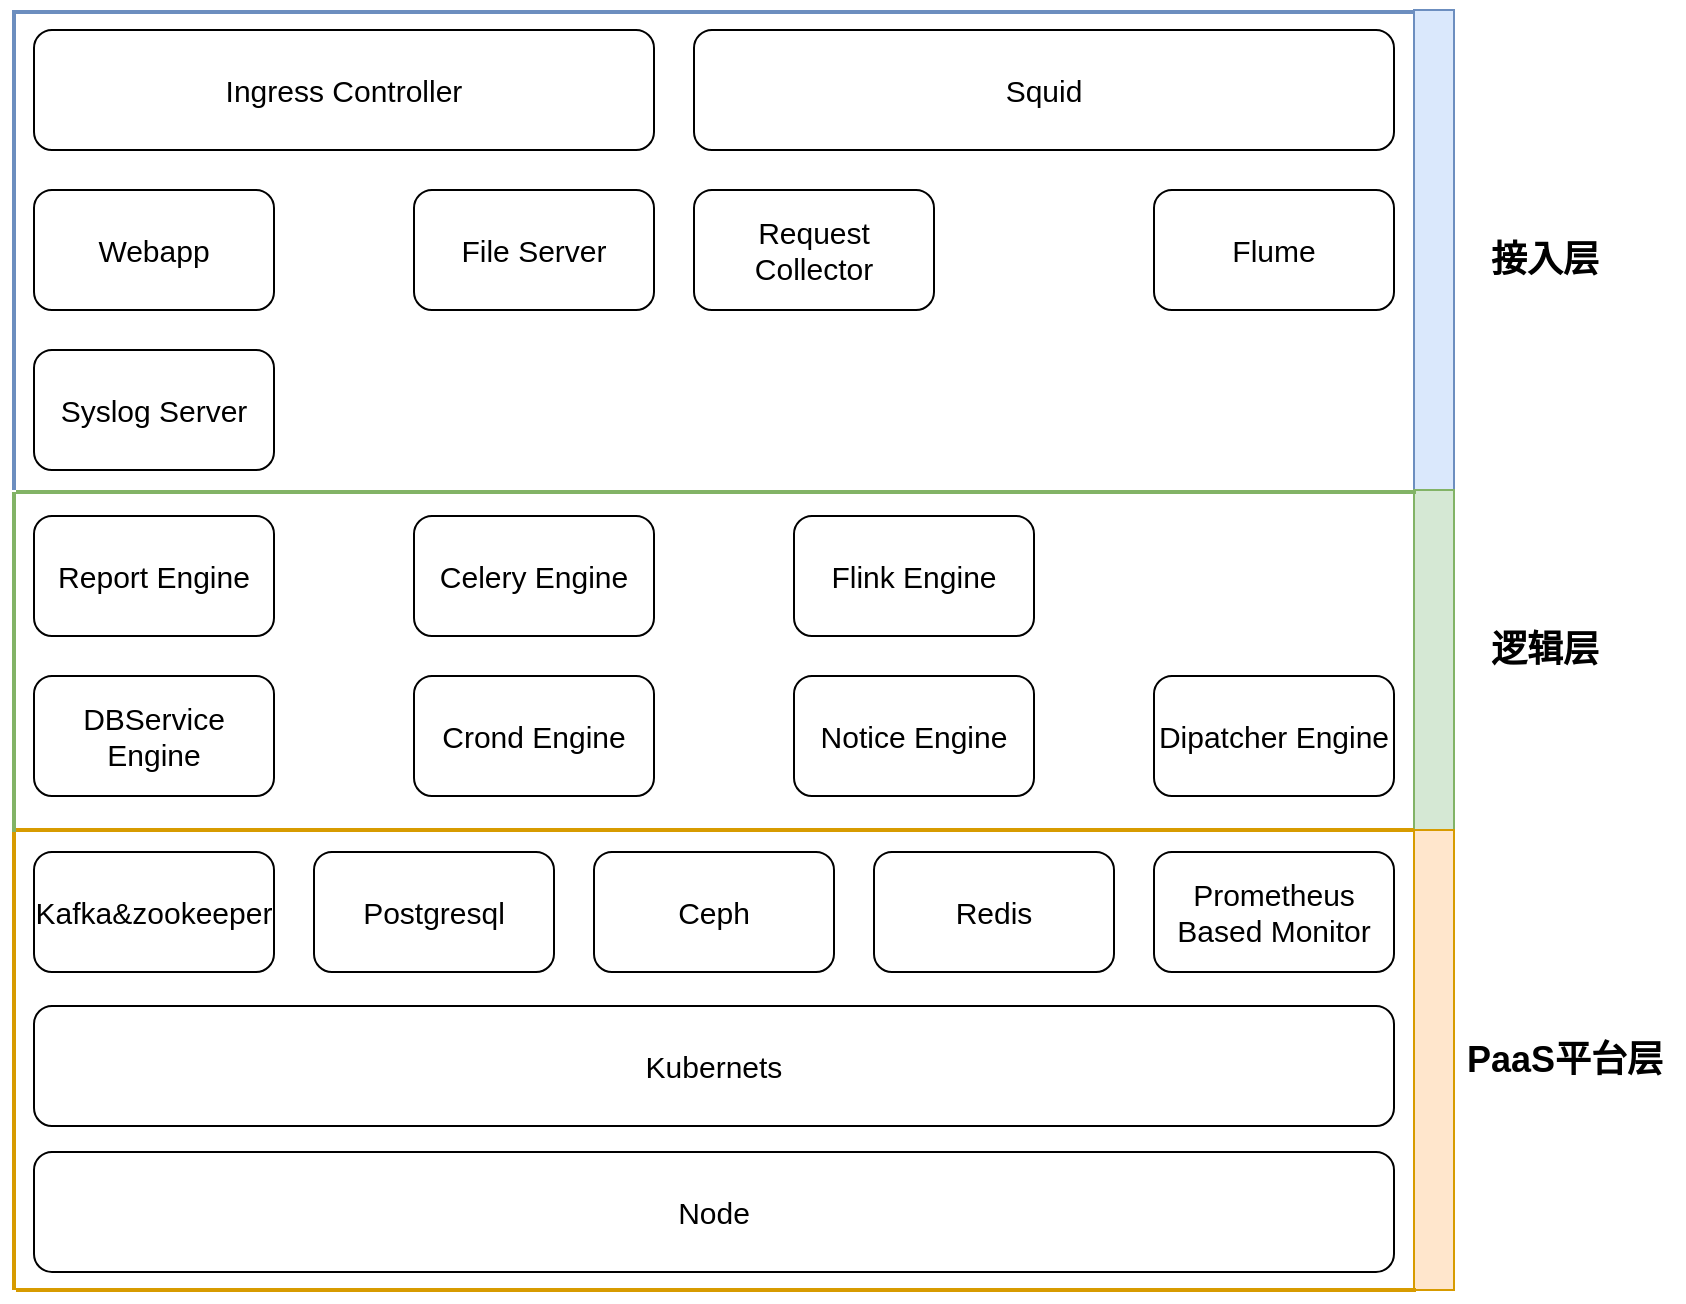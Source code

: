 <mxfile version="26.2.14">
  <diagram name="Page-1" id="70WbOiE8YP4O2zWPEm85">
    <mxGraphModel dx="2066" dy="1103" grid="1" gridSize="10" guides="1" tooltips="1" connect="1" arrows="1" fold="1" page="1" pageScale="1" pageWidth="850" pageHeight="1100" math="0" shadow="0">
      <root>
        <mxCell id="0" />
        <mxCell id="1" parent="0" />
        <mxCell id="qbFQSy89GUaXngxPX1NX-37" value="PaaS平台层" style="text;html=1;align=center;verticalAlign=middle;resizable=0;points=[];autosize=1;strokeColor=none;fillColor=none;fontSize=18;fontStyle=1" vertex="1" parent="1">
          <mxGeometry x="724" y="915" width="120" height="40" as="geometry" />
        </mxCell>
        <mxCell id="qbFQSy89GUaXngxPX1NX-41" value="逻辑层" style="text;html=1;align=center;verticalAlign=middle;resizable=0;points=[];autosize=1;strokeColor=none;fillColor=none;fontSize=18;fontStyle=1" vertex="1" parent="1">
          <mxGeometry x="734" y="710" width="80" height="40" as="geometry" />
        </mxCell>
        <mxCell id="qbFQSy89GUaXngxPX1NX-43" value="接入层" style="text;html=1;align=center;verticalAlign=middle;resizable=0;points=[];autosize=1;strokeColor=none;fillColor=none;fontSize=18;fontStyle=1" vertex="1" parent="1">
          <mxGeometry x="734" y="515" width="80" height="40" as="geometry" />
        </mxCell>
        <mxCell id="qbFQSy89GUaXngxPX1NX-29" value="" style="group;fontSize=15;fontStyle=0" vertex="1" connectable="0" parent="1">
          <mxGeometry x="19" y="831" width="680" height="210" as="geometry" />
        </mxCell>
        <mxCell id="qbFQSy89GUaXngxPX1NX-1" value="Node" style="rounded=1;whiteSpace=wrap;html=1;fontSize=15;fontStyle=0" vertex="1" parent="qbFQSy89GUaXngxPX1NX-29">
          <mxGeometry y="150" width="680" height="60" as="geometry" />
        </mxCell>
        <mxCell id="qbFQSy89GUaXngxPX1NX-3" value="Kubernets" style="rounded=1;whiteSpace=wrap;html=1;fontSize=15;fontStyle=0" vertex="1" parent="qbFQSy89GUaXngxPX1NX-29">
          <mxGeometry y="77" width="680" height="60" as="geometry" />
        </mxCell>
        <mxCell id="qbFQSy89GUaXngxPX1NX-4" value="Kafka&amp;amp;zookeeper" style="rounded=1;whiteSpace=wrap;html=1;fontSize=15;fontStyle=0" vertex="1" parent="qbFQSy89GUaXngxPX1NX-29">
          <mxGeometry width="120" height="60" as="geometry" />
        </mxCell>
        <mxCell id="qbFQSy89GUaXngxPX1NX-5" value="Postgresql" style="rounded=1;whiteSpace=wrap;html=1;fontSize=15;fontStyle=0" vertex="1" parent="qbFQSy89GUaXngxPX1NX-29">
          <mxGeometry x="140" width="120" height="60" as="geometry" />
        </mxCell>
        <mxCell id="qbFQSy89GUaXngxPX1NX-6" value="Redis" style="rounded=1;whiteSpace=wrap;html=1;fontSize=15;fontStyle=0" vertex="1" parent="qbFQSy89GUaXngxPX1NX-29">
          <mxGeometry x="420" width="120" height="60" as="geometry" />
        </mxCell>
        <mxCell id="qbFQSy89GUaXngxPX1NX-7" value="Prometheus Based Monitor" style="rounded=1;whiteSpace=wrap;html=1;fontSize=15;fontStyle=0" vertex="1" parent="qbFQSy89GUaXngxPX1NX-29">
          <mxGeometry x="560" width="120" height="60" as="geometry" />
        </mxCell>
        <mxCell id="qbFQSy89GUaXngxPX1NX-28" value="Ceph" style="rounded=1;whiteSpace=wrap;html=1;fontSize=15;fontStyle=0" vertex="1" parent="qbFQSy89GUaXngxPX1NX-29">
          <mxGeometry x="280" width="120" height="60" as="geometry" />
        </mxCell>
        <mxCell id="qbFQSy89GUaXngxPX1NX-30" value="" style="group;fontSize=15;fontStyle=0" vertex="1" connectable="0" parent="1">
          <mxGeometry x="19" y="663" width="680" height="140" as="geometry" />
        </mxCell>
        <mxCell id="qbFQSy89GUaXngxPX1NX-8" value="DBService Engine" style="rounded=1;whiteSpace=wrap;html=1;fontSize=15;fontStyle=0" vertex="1" parent="qbFQSy89GUaXngxPX1NX-30">
          <mxGeometry y="80" width="120" height="60" as="geometry" />
        </mxCell>
        <mxCell id="qbFQSy89GUaXngxPX1NX-9" value="Crond Engine" style="rounded=1;whiteSpace=wrap;html=1;fontSize=15;fontStyle=0" vertex="1" parent="qbFQSy89GUaXngxPX1NX-30">
          <mxGeometry x="190" y="80" width="120" height="60" as="geometry" />
        </mxCell>
        <mxCell id="qbFQSy89GUaXngxPX1NX-10" value="Notice Engine" style="rounded=1;whiteSpace=wrap;html=1;fontSize=15;fontStyle=0" vertex="1" parent="qbFQSy89GUaXngxPX1NX-30">
          <mxGeometry x="380" y="80" width="120" height="60" as="geometry" />
        </mxCell>
        <mxCell id="qbFQSy89GUaXngxPX1NX-11" value="Dipatcher Engine" style="rounded=1;whiteSpace=wrap;html=1;fontSize=15;fontStyle=0" vertex="1" parent="qbFQSy89GUaXngxPX1NX-30">
          <mxGeometry x="560" y="80" width="120" height="60" as="geometry" />
        </mxCell>
        <mxCell id="qbFQSy89GUaXngxPX1NX-12" value="Flink Engine" style="rounded=1;whiteSpace=wrap;html=1;fontSize=15;fontStyle=0" vertex="1" parent="qbFQSy89GUaXngxPX1NX-30">
          <mxGeometry x="380" width="120" height="60" as="geometry" />
        </mxCell>
        <mxCell id="qbFQSy89GUaXngxPX1NX-13" value="Celery Engine" style="rounded=1;whiteSpace=wrap;html=1;fontSize=15;fontStyle=0" vertex="1" parent="qbFQSy89GUaXngxPX1NX-30">
          <mxGeometry x="190" width="120" height="60" as="geometry" />
        </mxCell>
        <mxCell id="qbFQSy89GUaXngxPX1NX-14" value="Report Engine" style="rounded=1;whiteSpace=wrap;html=1;fontSize=15;fontStyle=0" vertex="1" parent="qbFQSy89GUaXngxPX1NX-30">
          <mxGeometry width="120" height="60" as="geometry" />
        </mxCell>
        <mxCell id="qbFQSy89GUaXngxPX1NX-27" value="" style="group;fontSize=15;fontStyle=0;backgroundOutline=1;" vertex="1" connectable="0" parent="1">
          <mxGeometry x="19" y="420" width="680" height="220" as="geometry" />
        </mxCell>
        <mxCell id="qbFQSy89GUaXngxPX1NX-15" value="Ingress Controller" style="rounded=1;whiteSpace=wrap;html=1;fontSize=15;fontStyle=0;backgroundOutline=1;" vertex="1" parent="qbFQSy89GUaXngxPX1NX-27">
          <mxGeometry width="310" height="60" as="geometry" />
        </mxCell>
        <mxCell id="qbFQSy89GUaXngxPX1NX-18" value="Squid" style="rounded=1;whiteSpace=wrap;html=1;fontSize=15;fontStyle=0;backgroundOutline=1;" vertex="1" parent="qbFQSy89GUaXngxPX1NX-27">
          <mxGeometry x="330" width="350" height="60" as="geometry" />
        </mxCell>
        <mxCell id="qbFQSy89GUaXngxPX1NX-19" value="Webapp" style="rounded=1;whiteSpace=wrap;html=1;fontSize=15;fontStyle=0;backgroundOutline=1;" vertex="1" parent="qbFQSy89GUaXngxPX1NX-27">
          <mxGeometry y="80" width="120" height="60" as="geometry" />
        </mxCell>
        <mxCell id="qbFQSy89GUaXngxPX1NX-20" value="File Server" style="rounded=1;whiteSpace=wrap;html=1;fontSize=15;fontStyle=0;backgroundOutline=1;" vertex="1" parent="qbFQSy89GUaXngxPX1NX-27">
          <mxGeometry x="190" y="80" width="120" height="60" as="geometry" />
        </mxCell>
        <mxCell id="qbFQSy89GUaXngxPX1NX-21" value="Syslog Server" style="rounded=1;whiteSpace=wrap;html=1;fontSize=15;fontStyle=0;backgroundOutline=1;" vertex="1" parent="qbFQSy89GUaXngxPX1NX-27">
          <mxGeometry y="160" width="120" height="60" as="geometry" />
        </mxCell>
        <mxCell id="qbFQSy89GUaXngxPX1NX-22" value="Request Collector" style="rounded=1;whiteSpace=wrap;html=1;fontSize=15;fontStyle=0;backgroundOutline=1;" vertex="1" parent="qbFQSy89GUaXngxPX1NX-27">
          <mxGeometry x="330" y="80" width="120" height="60" as="geometry" />
        </mxCell>
        <mxCell id="qbFQSy89GUaXngxPX1NX-23" value="Flume" style="rounded=1;whiteSpace=wrap;html=1;fontSize=15;fontStyle=0;backgroundOutline=1;" vertex="1" parent="qbFQSy89GUaXngxPX1NX-27">
          <mxGeometry x="560" y="80" width="120" height="60" as="geometry" />
        </mxCell>
        <mxCell id="qbFQSy89GUaXngxPX1NX-44" value="" style="rounded=0;whiteSpace=wrap;html=1;fillColor=#dae8fc;strokeColor=#6c8ebf;" vertex="1" parent="1">
          <mxGeometry x="709" y="410" width="20" height="240" as="geometry" />
        </mxCell>
        <mxCell id="qbFQSy89GUaXngxPX1NX-45" value="" style="rounded=0;whiteSpace=wrap;html=1;fillColor=#d5e8d4;strokeColor=#82b366;" vertex="1" parent="1">
          <mxGeometry x="709" y="650" width="20" height="170" as="geometry" />
        </mxCell>
        <mxCell id="qbFQSy89GUaXngxPX1NX-46" value="" style="rounded=0;whiteSpace=wrap;html=1;fillColor=#ffe6cc;strokeColor=#d79b00;" vertex="1" parent="1">
          <mxGeometry x="709" y="820" width="20" height="230" as="geometry" />
        </mxCell>
        <mxCell id="qbFQSy89GUaXngxPX1NX-49" value="" style="line;strokeWidth=2;html=1;fillColor=#d5e8d4;strokeColor=#82b366;" vertex="1" parent="1">
          <mxGeometry x="10" y="646" width="700" height="10" as="geometry" />
        </mxCell>
        <mxCell id="qbFQSy89GUaXngxPX1NX-51" value="" style="line;strokeWidth=2;html=1;fillColor=#ffe6cc;strokeColor=#d79b00;" vertex="1" parent="1">
          <mxGeometry x="9" y="815" width="700" height="10" as="geometry" />
        </mxCell>
        <mxCell id="qbFQSy89GUaXngxPX1NX-52" value="" style="line;strokeWidth=2;html=1;fillColor=#ffe6cc;strokeColor=#d79b00;" vertex="1" parent="1">
          <mxGeometry x="10" y="1045" width="700" height="10" as="geometry" />
        </mxCell>
        <mxCell id="qbFQSy89GUaXngxPX1NX-53" value="" style="line;strokeWidth=2;html=1;fillColor=#dae8fc;strokeColor=#6c8ebf;" vertex="1" parent="1">
          <mxGeometry x="9" y="406" width="700" height="10" as="geometry" />
        </mxCell>
        <mxCell id="qbFQSy89GUaXngxPX1NX-54" value="" style="line;strokeWidth=2;direction=south;html=1;perimeter=backbonePerimeter;points=[];outlineConnect=0;fillColor=#ffe6cc;strokeColor=#d79b00;" vertex="1" parent="1">
          <mxGeometry x="4" y="820" width="10" height="230" as="geometry" />
        </mxCell>
        <mxCell id="qbFQSy89GUaXngxPX1NX-55" value="" style="line;strokeWidth=2;direction=south;html=1;perimeter=backbonePerimeter;points=[];outlineConnect=0;fillColor=#d5e8d4;strokeColor=#82b366;" vertex="1" parent="1">
          <mxGeometry x="4" y="651" width="10" height="170" as="geometry" />
        </mxCell>
        <mxCell id="qbFQSy89GUaXngxPX1NX-56" value="" style="line;strokeWidth=2;direction=south;html=1;perimeter=backbonePerimeter;points=[];outlineConnect=0;fillColor=#dae8fc;strokeColor=#6c8ebf;" vertex="1" parent="1">
          <mxGeometry x="4" y="410" width="10" height="240" as="geometry" />
        </mxCell>
      </root>
    </mxGraphModel>
  </diagram>
</mxfile>
